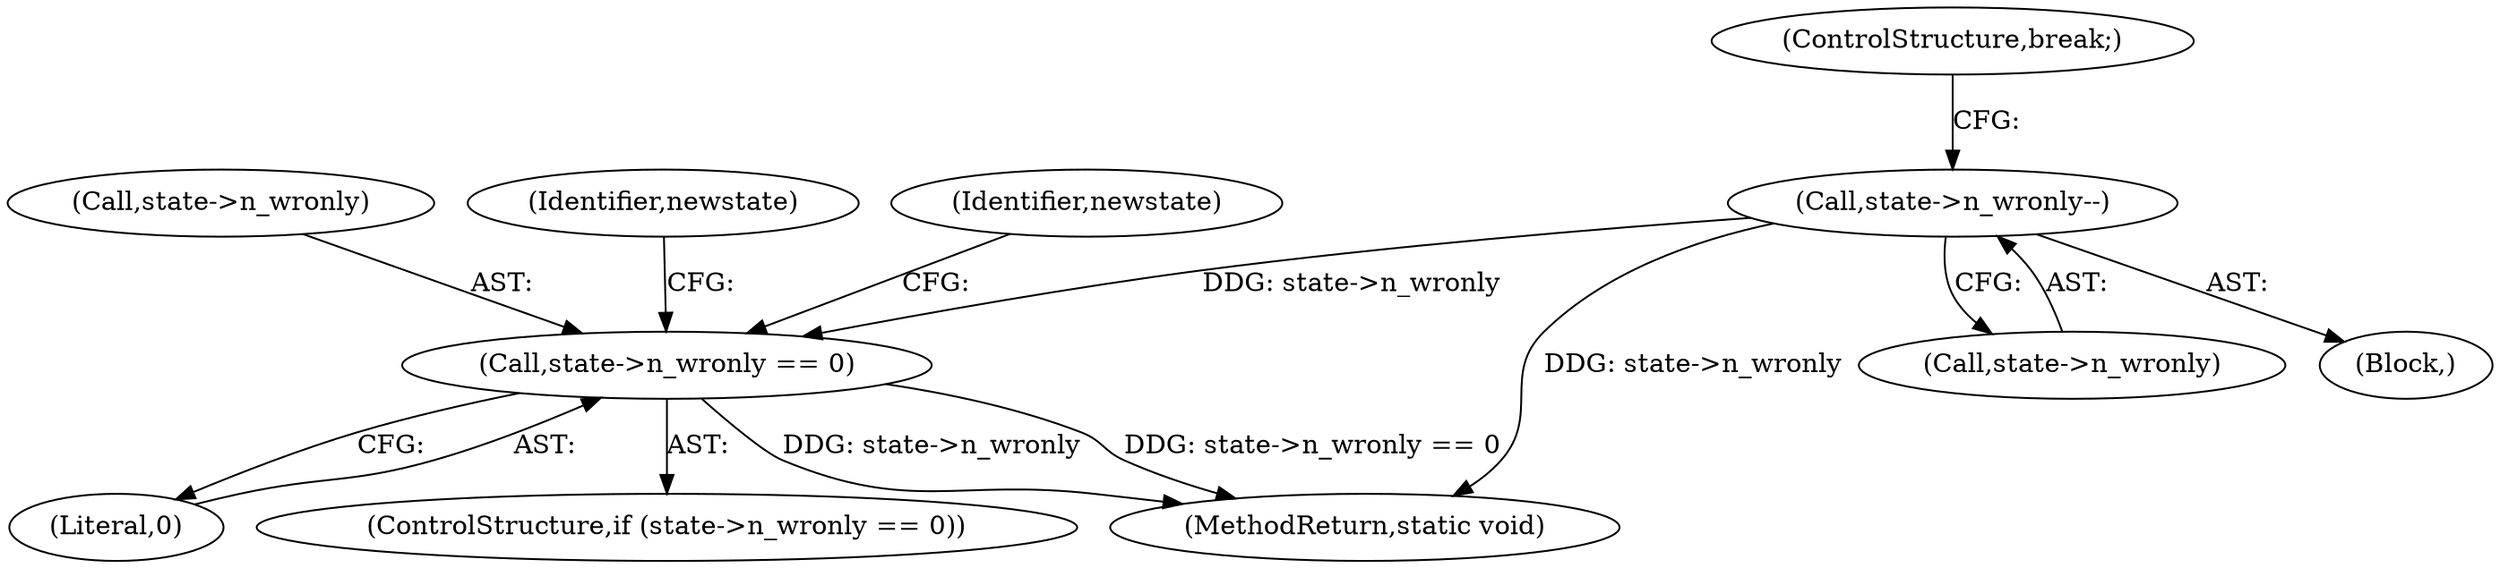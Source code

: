 digraph "0_linux_dc0b027dfadfcb8a5504f7d8052754bf8d501ab9_26@pointer" {
"1000191" [label="(Call,state->n_wronly == 0)"];
"1000142" [label="(Call,state->n_wronly--)"];
"1000195" [label="(Literal,0)"];
"1000143" [label="(Call,state->n_wronly)"];
"1000190" [label="(ControlStructure,if (state->n_wronly == 0))"];
"1000247" [label="(MethodReturn,static void)"];
"1000192" [label="(Call,state->n_wronly)"];
"1000146" [label="(ControlStructure,break;)"];
"1000191" [label="(Call,state->n_wronly == 0)"];
"1000198" [label="(Identifier,newstate)"];
"1000142" [label="(Call,state->n_wronly--)"];
"1000218" [label="(Identifier,newstate)"];
"1000134" [label="(Block,)"];
"1000191" -> "1000190"  [label="AST: "];
"1000191" -> "1000195"  [label="CFG: "];
"1000192" -> "1000191"  [label="AST: "];
"1000195" -> "1000191"  [label="AST: "];
"1000198" -> "1000191"  [label="CFG: "];
"1000218" -> "1000191"  [label="CFG: "];
"1000191" -> "1000247"  [label="DDG: state->n_wronly"];
"1000191" -> "1000247"  [label="DDG: state->n_wronly == 0"];
"1000142" -> "1000191"  [label="DDG: state->n_wronly"];
"1000142" -> "1000134"  [label="AST: "];
"1000142" -> "1000143"  [label="CFG: "];
"1000143" -> "1000142"  [label="AST: "];
"1000146" -> "1000142"  [label="CFG: "];
"1000142" -> "1000247"  [label="DDG: state->n_wronly"];
}

